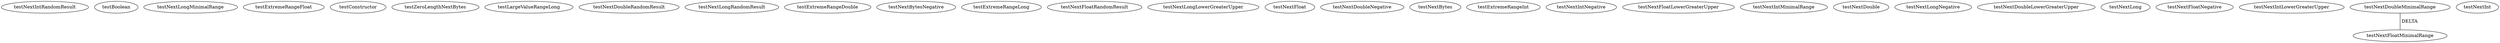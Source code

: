 digraph G {
testNextIntRandomResult;
testBoolean;
testNextLongMinimalRange;
testExtremeRangeFloat;
testConstructor;
testZeroLengthNextBytes;
testLargeValueRangeLong;
testNextDoubleRandomResult;
testNextLongRandomResult;
testExtremeRangeDouble;
testNextBytesNegative;
testExtremeRangeLong;
testNextFloatRandomResult;
testNextLongLowerGreaterUpper;
testNextFloat;
testNextDoubleNegative;
testNextBytes;
testExtremeRangeInt;
testNextIntNegative;
testNextFloatLowerGreaterUpper;
testNextIntMinimalRange;
testNextDouble;
testNextLongNegative;
testNextDoubleLowerGreaterUpper;
testNextLong;
testNextFloatNegative;
testNextIntLowerGreaterUpper;
testNextDoubleMinimalRange;
testNextFloatMinimalRange;
testNextInt;
testNextDoubleMinimalRange -> testNextFloatMinimalRange [label=" DELTA", dir=none];
}